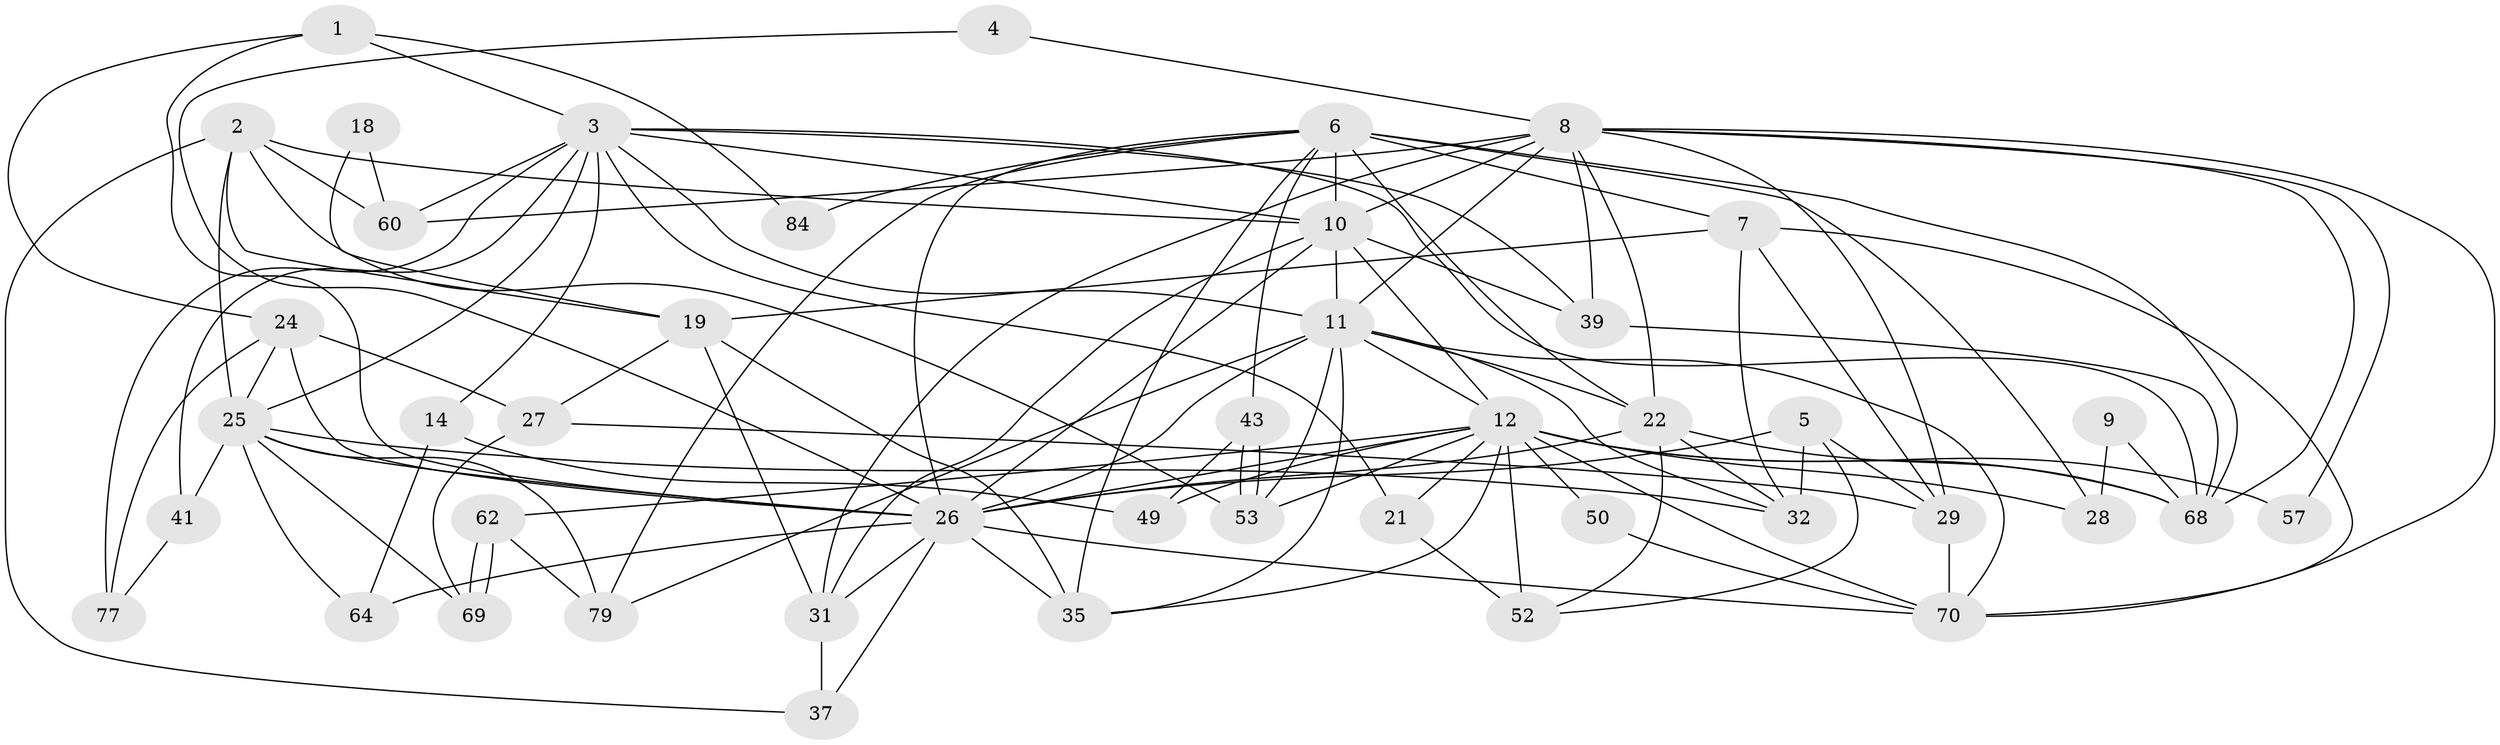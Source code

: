 // original degree distribution, {3: 0.26136363636363635, 2: 0.10227272727272728, 5: 0.17045454545454544, 4: 0.3522727272727273, 6: 0.07954545454545454, 8: 0.03409090909090909}
// Generated by graph-tools (version 1.1) at 2025/15/03/09/25 04:15:12]
// undirected, 44 vertices, 117 edges
graph export_dot {
graph [start="1"]
  node [color=gray90,style=filled];
  1 [super="+83"];
  2 [super="+54"];
  3 [super="+87+56"];
  4;
  5;
  6 [super="+17+71+13"];
  7 [super="+65+20+48"];
  8 [super="+23+34"];
  9;
  10 [super="+15+59+78"];
  11 [super="+36"];
  12 [super="+67+40+16"];
  14;
  18;
  19;
  21;
  22 [super="+45"];
  24 [super="+46"];
  25 [super="+33+81+73"];
  26 [super="+72+42+74"];
  27;
  28;
  29;
  31 [super="+61"];
  32 [super="+55"];
  35 [super="+76"];
  37;
  39;
  41;
  43;
  49;
  50;
  52;
  53 [super="+80"];
  57;
  60;
  62;
  64;
  68 [super="+75"];
  69;
  70 [super="+82"];
  77;
  79 [super="+88"];
  84;
  1 -- 84;
  1 -- 24;
  1 -- 3;
  1 -- 26;
  2 -- 60;
  2 -- 53;
  2 -- 19;
  2 -- 37;
  2 -- 25;
  2 -- 10;
  3 -- 39;
  3 -- 41 [weight=2];
  3 -- 10;
  3 -- 77;
  3 -- 14;
  3 -- 25;
  3 -- 21;
  3 -- 60;
  3 -- 68;
  3 -- 11;
  4 -- 26;
  4 -- 8;
  5 -- 32;
  5 -- 29;
  5 -- 52;
  5 -- 26 [weight=2];
  6 -- 26;
  6 -- 35;
  6 -- 7 [weight=2];
  6 -- 10;
  6 -- 43;
  6 -- 68;
  6 -- 84;
  6 -- 28;
  6 -- 22;
  6 -- 79;
  7 -- 29;
  7 -- 70;
  7 -- 32;
  7 -- 19;
  8 -- 29;
  8 -- 68;
  8 -- 70;
  8 -- 39;
  8 -- 10 [weight=2];
  8 -- 22;
  8 -- 60;
  8 -- 31 [weight=2];
  8 -- 11;
  8 -- 57;
  9 -- 28;
  9 -- 68;
  10 -- 26;
  10 -- 12;
  10 -- 39;
  10 -- 11;
  10 -- 31;
  11 -- 26;
  11 -- 70;
  11 -- 32;
  11 -- 35;
  11 -- 12 [weight=3];
  11 -- 79;
  11 -- 53;
  11 -- 22;
  12 -- 21;
  12 -- 50;
  12 -- 53;
  12 -- 70;
  12 -- 35;
  12 -- 68;
  12 -- 49;
  12 -- 52 [weight=2];
  12 -- 57 [weight=2];
  12 -- 28;
  12 -- 62;
  12 -- 26;
  14 -- 64;
  14 -- 49;
  18 -- 60;
  18 -- 19;
  19 -- 27;
  19 -- 31;
  19 -- 35;
  21 -- 52;
  22 -- 26 [weight=2];
  22 -- 32;
  22 -- 52;
  22 -- 68;
  24 -- 27;
  24 -- 77 [weight=2];
  24 -- 25;
  24 -- 26;
  25 -- 69;
  25 -- 64;
  25 -- 41;
  25 -- 26;
  25 -- 79;
  25 -- 32;
  26 -- 35;
  26 -- 64;
  26 -- 37;
  26 -- 31;
  26 -- 70;
  27 -- 29;
  27 -- 69;
  29 -- 70;
  31 -- 37;
  39 -- 68;
  41 -- 77;
  43 -- 53;
  43 -- 53;
  43 -- 49;
  50 -- 70;
  62 -- 69;
  62 -- 69;
  62 -- 79;
}
